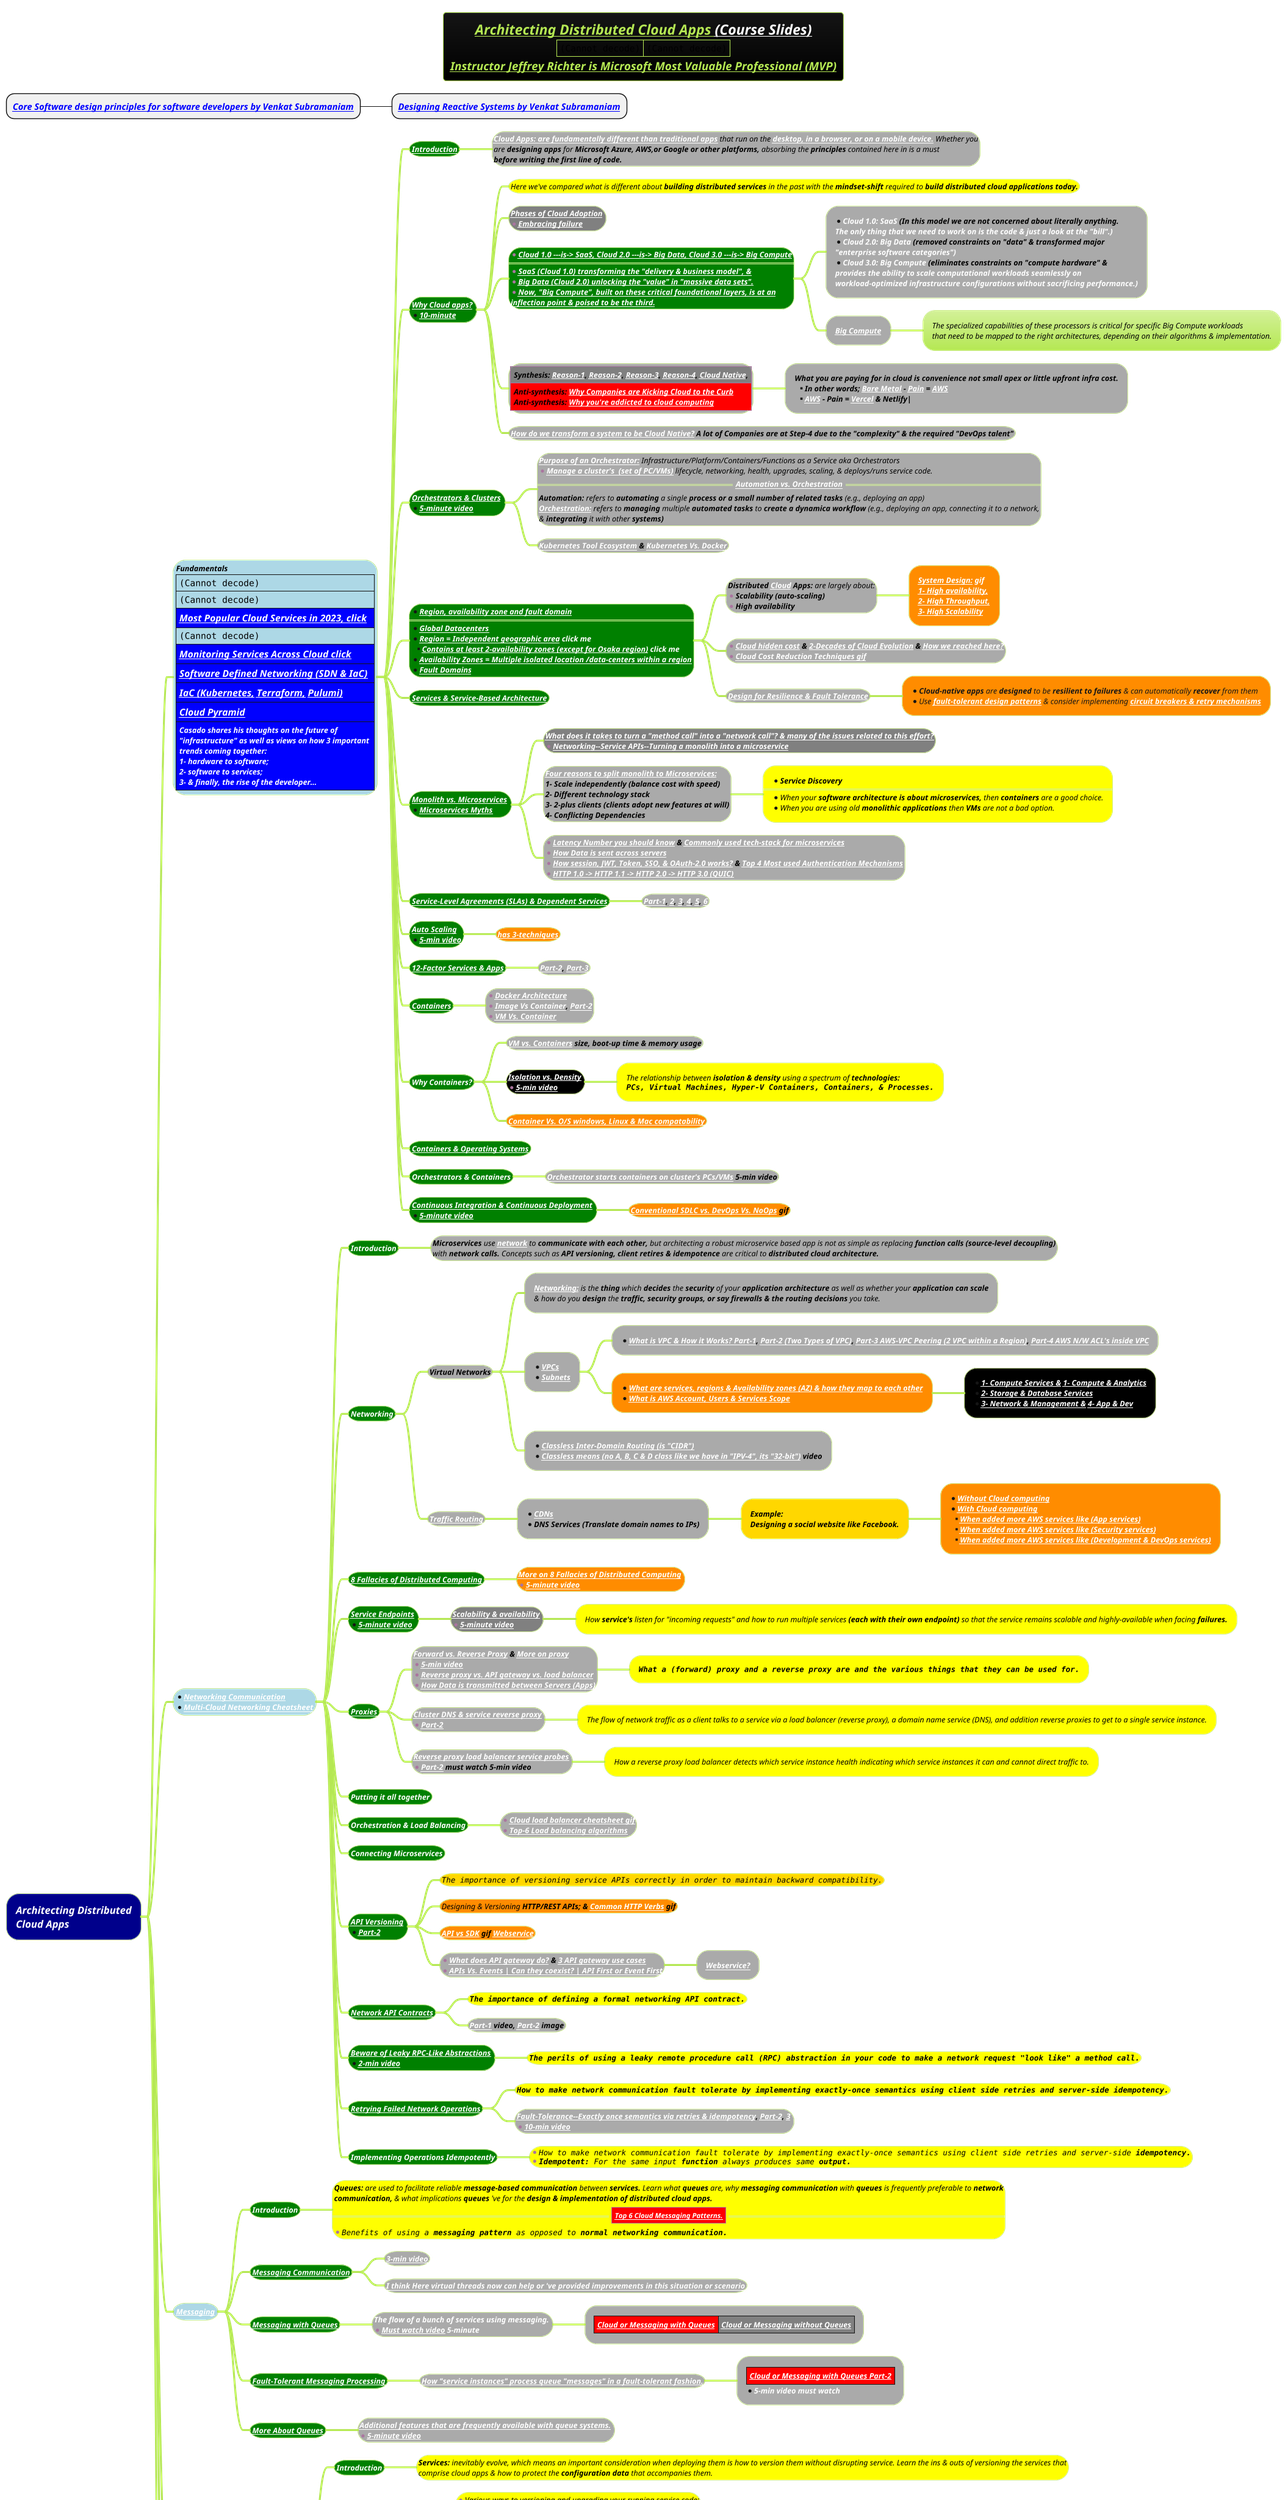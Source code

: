 @startmindmap
title =<i><b><u><size:18>Architecting Distributed Cloud Apps [[https://docs.google.com/presentation/d/0B9OeL9w7mYN2Nl9LX1BIRjFVeGs/edit?resourcekey=0--9WnRGKB_SSA2SZE3WN4EA#slide=id.p1 (Course Slides)]] \n|<img:images/img_374.png>|<img:images/img_375.png{scale=.91}>|\n<i><b><u><size:18>Instructor Jeffrey Richter is Microsoft Most Valuable Professional (MVP)
* <i><b>[[docs/3-programming-languages/Venkat-Subramaniam/Core-Software-design-principles-for-software-developers.puml Core Software design principles for software developers by Venkat Subramaniam]]
** <i><b>[[docs/3-programming-languages/Venkat-Subramaniam/Designing-Reactive-Systems.puml Designing Reactive Systems by Venkat Subramaniam]]

caption |<img:images/img_606.png>|<img:images/img_607.png>|\n|<img:images/img_361.png>|<img:images/img_382.png>|

!theme hacker

*[#darkblue] <color:white><i>Architecting Distributed\n<color:white><i>Cloud Apps
**[#lightblue]:<i><color #black><size:12>Fundamentals
|<img:images/img_270.png{scale=.504}>|
|<img:images/img_366.png{scale=.2109}>|
|<#blue><i><size:15>[[docs/3-programming-languages/Venkat-Subramaniam/images/img_0377.png Most Popular Cloud Services in 2023, click]]|
|<img:images/img_272.png{scale=.5}>|
|<#blue><i><size:15>[[docs/3-programming-languages/Venkat-Subramaniam/images/img_387.png Monitoring Services Across Cloud click]]|
|<#blue><i><size:15>[[docs/3-programming-languages/Venkat-Subramaniam/images/img_362.png Software Defined Networking (SDN & IaC)]]|
|<#blue><i><size:15>[[docs/books/1-books-backlog/operating-system/images/img_12.png IaC (Kubernetes,]] [[docs/3-devops/devops-plantuml-mindmap/Terraform.puml Terraform,]] [[docs/3-devops/devops-plantuml-mindmap/Pulumi.puml Pulumi)]]|
|<#blue><i><size:15>[[docs/cloud-computing/images/cloud-pyramid.png Cloud Pyramid]]|
|<#blue><i><size:12><color #white>Casado shares his thoughts on the future of \n<i><size:12><color #white>"infrastructure" as well as views on how 3 important \n<i><size:12><color #white>trends coming together: \n<i><size:12><color #white>1- hardware to software; \n<i><size:12><color #white>2- software to services; \n<i><size:12><color #white>3- & finally, the rise of the developer…|;

***[#green] <i><color #white><b><size:12>[[https://www.youtube.com/watch?v=xJMbkZvuVO0&list=PL9XzOCngAkqs0Q8ZRdafnSYExKQurZrBY&index=1&ab_channel=JeffreyRichter Introduction]]
****[#a]:<i><color #black><size:12>**[[docs/3-programming-languages/Venkat-Subramaniam/images/img_363.png Cloud Apps: are fundamentally different than traditional apps]]** that run on the **[[docs/3-programming-languages/Venkat-Subramaniam/images/img_666.png desktop, in a browser, or on a mobile device.]]** Whether you
<i><color #black><size:12>are **designing apps** for **Microsoft Azure, AWS,or Google or other platforms,** absorbing the **principles** contained here in is a must
<i><color #black><size:12><b>before writing the first line of code.;
***[#green] <i><color #white><b><size:12>[[docs/3-programming-languages/Venkat-Subramaniam/images/img_667.png Why Cloud apps?]] \n*<i><color #white><b><size:12>[[https://www.youtube.com/watch?v=p7NkTUyEE1o&list=PL9XzOCngAkqs0Q8ZRdafnSYExKQurZrBY&index=2&ab_channel=JeffreyRichter 10-minute]]
****[#yellow] <i><color #black><size:12>Here we've compared what is different about **building distributed services** in the past with the **mindset-shift** required to <b>build distributed cloud applications today.

****[#grey] <i><color #white><b><size:12>[[https://youtu.be/IBTpNptxYF4 Phases of Cloud Adoption]] \n*<i><color #white><b><size:12>[[docs/3-programming-languages/Venkat-Subramaniam/images/img_668.png Embracing failure]]
****[#green]:*<i><color #white><b><size:12>[[https://rescale.com/blog/cloud-3-0-the-rise-of-big-compute/ Cloud 1.0 ---is-> SaaS, Cloud 2.0 ---is-> Big Data, Cloud 3.0 ---is-> Big Compute]]
====
*<i><color #white><b><size:12>[[docs/3-programming-languages/Venkat-Subramaniam/images/img_414.png SaaS (Cloud 1.0) transforming the "delivery & business model", &]]
*<i><color #white><b><size:12>[[docs/3-programming-languages/Venkat-Subramaniam/images/img_415.png Big Data (Cloud 2.0) unlocking the "value" in "massive data sets".]]
*<i><color #white><b><size:12>[[docs/3-programming-languages/Venkat-Subramaniam/images/img_416.png Now, "Big Compute", built on these critical foundational layers, is at an]]
<i><color #white><b><size:12>[[docs/3-programming-languages/Venkat-Subramaniam/images/img_398.png inflection point & poised to be the third.]];
*****[#a]:* <i><color #white><b><size:12>**Cloud 1.0:** SaaS <color #black>(In this model we are not concerned about literally anything.
<i><color #white><b><size:12>The only thing that we need to work on is the code & just a look at the "bill".)
* <i><color #white><b><size:12>**Cloud 2.0:** Big Data <color #black>(removed constraints on "data" & transformed major
<i><color #white><b><size:12>"enterprise software categories")
* <i><color #white><b><size:12>**Cloud 3.0:** Big Compute <color #black>(eliminates constraints on "compute hardware" &
<i><color #white><b><size:12>provides the ability to scale computational workloads seamlessly on
<i><color #white><b><size:12>workload-optimized infrastructure configurations without sacrificing performance.);
*****[#a] <i><color #white><b><size:12>[[docs/3-programming-languages/Venkat-Subramaniam/images/img_398.png Big Compute]]
****** <i><color #black><size:12>The specialized capabilities of these processors is critical for specific Big Compute workloads \n<i><color #black><size:12>that need to be mapped to the right architectures, depending on their algorithms & implementation.

****[#a]:|<#grey><b><i><color #black><size:12>Synthesis: [[docs/3-programming-languages/Venkat-Subramaniam/images/img_363.png Reason-1]], [[docs/3-programming-languages/Venkat-Subramaniam/images/img_364.png Reason-2]], [[docs/3-programming-languages/Venkat-Subramaniam/images/img_365.png Reason-3]], [[docs/3-programming-languages/Venkat-Subramaniam/images/img_271.png Reason-4]], [[docs/cloud-computing/Cloud-Native.puml Cloud Native]],|
|<#red><b><i><color #black><size:12>Anti-synthesis: [[https://www.youtube.com/watch?v=O66xpoRpyRk&ab_channel=CloudComputingInsider Why Companies are Kicking Cloud to the Curb]] \n<b><i><color #black><size:12>Anti-synthesis: [[https://www.youtube.com/watch?v=4Wa5DivljOM&ab_channel=Fireship Why you're addicted to cloud computing]]|;

*****[#a]:<b><i><color #black><size:12>What you are paying for in cloud is convenience not small apex or little upfront infra cost.
**<b><i><color #black><size:12>In other words; [[docs/3-programming-languages/Venkat-Subramaniam/images/img_572.png Bare Metal]] - [[docs/3-programming-languages/Venkat-Subramaniam/images/img_686.png Pain]] = [[docs/3-programming-languages/Venkat-Subramaniam/images/img_687.png AWS]]
**<b><i><color #black><size:12>[[docs/3-programming-languages/Venkat-Subramaniam/images/img_687.png AWS]] - Pain = [[docs/3-programming-languages/Venkat-Subramaniam/images/img_688.png Vercel]] & Netlify|;

****[#a] <b><i><color #black><size:12>[[docs/3-programming-languages/Venkat-Subramaniam/gif/how-to-adopt-cloud-native.adoc How do we transform a system to be Cloud Native?]] A lot of Companies are at Step-4 due to the "complexity" & the required "DevOps talent"

***[#green] <i><color #white><b><size:12>[[docs/3-programming-languages/Venkat-Subramaniam/images/img_367.png Orchestrators & Clusters]] \n*<i><color #white><b><size:12>[[https://www.youtube.com/watch?v=LkJr0Ld85AE&list=PL9XzOCngAkqs0Q8ZRdafnSYExKQurZrBY&index=4&ab_channel=JeffreyRichter 5-minute video]]
****[#a]:<i><color #black><size:12>**[[docs/3-programming-languages/Venkat-Subramaniam/images/img_440.png Purpose of an Orchestrator:]]** Infrastructure/Platform/Containers/Functions as a Service aka Orchestrators
*<i><color #black><size:12>**[[docs/3-programming-languages/Venkat-Subramaniam/images/img_669.png Manage a cluster's  (set of PC/VMs)]]** lifecycle, networking, health, upgrades, scaling, & deploys/runs service code.
==<i><color #black><size:12><b>[[docs/3-programming-languages/Venkat-Subramaniam/images/img_440.png Automation vs. Orchestration]]==
<i><color #black><size:12>**Automation:** refers to **automating** a single **process or a small number of related tasks** (e.g., deploying an app)
<i><color #black><size:12>**[[docs/3-programming-languages/Venkat-Subramaniam/images/img_440.png Orchestration:]]** refers to **managing** multiple **automated tasks** to **create a dynamica workflow** (e.g., deploying an app, connecting it to a network,
<i><color #black><size:12>& **integrating** it with other <b>systems);
****[#a] <i><color #black><b><size:12>[[docs/3-programming-languages/Venkat-Subramaniam/images/img_386.png Kubernetes Tool Ecosystem]] & [[docs/3-programming-languages/Venkat-Subramaniam/images/img_395.png Kubernetes Vs. Docker]]

***[#green]:*<i><color #white><b><size:12>[[docs/3-programming-languages/Venkat-Subramaniam/images/region-availability-zone-and-fault-domain.drawio.png Region, availability zone and fault domain]]
====
*<i><color #white><b><size:12>[[docs/3-programming-languages/Venkat-Subramaniam/images/img_399.png Global Datacenters]]
*<i><color #white><b><size:12>[[docs/3-programming-languages/Venkat-Subramaniam/images/img_400.png Region = Independent geographic area]] click me
**<i><color #white><b><size:12>[[docs/3-programming-languages/Venkat-Subramaniam/images/img_400.png Contains at least 2-availability zones (except for Osaka region)]] click me
*<i><color #white><b><size:12>[[docs/3-programming-languages/Venkat-Subramaniam/images/img_400.png Availability Zones = Multiple isolated location /data-centers within a region]]
*<i><color #white><b><size:12>[[docs/3-programming-languages/Venkat-Subramaniam/images/img_400.png Fault Domains]];
****[#a]:<i><color #black><size:12>**Distributed [[docs/3-programming-languages/Venkat-Subramaniam/images/img_359.png Cloud]] Apps:** are largely about:
*<i><color #black><size:12><b>Scalability (auto-scaling)
*<i><color #black><size:12><b>High availability;
*****[#darkorange]:<i><color #white><b><size:12>[[docs/3-programming-languages/Venkat-Subramaniam/gif/system-design-availability-throughput-scalability.adoc System Design:]] gif
<i><color #white><b><size:12>[[docs/3-programming-languages/Venkat-Subramaniam/gif/system-design-availability-throughput-scalability.adoc 1- High availability,]]
<i><color #white><b><size:12>[[docs/3-programming-languages/Venkat-Subramaniam/gif/system-design-availability-throughput-scalability.adoc 2- High Throughput,]]
<i><color #white><b><size:12>[[docs/3-programming-languages/Venkat-Subramaniam/gif/system-design-availability-throughput-scalability.adoc 3- High Scalability]];
****[#a]:*<i><color #black><b><size:12>[[docs/3-programming-languages/Venkat-Subramaniam/images/img_390.png Cloud hidden cost]] & [[docs/3-programming-languages/Venkat-Subramaniam/images/img_391.png 2-Decades of Cloud Evolution]] & [[docs/cloud-computing/images/IaaS,PaaS,SaaS.png How we reached here?]]
*<i><color #black><b><size:12>[[docs/3-programming-languages/Venkat-Subramaniam/gif/cloud-cost-reduction-techniques.adoc Cloud Cost Reduction Techniques gif]];

****[#a] <i><size:12><b>[[docs/cloud-computing/Cloud-Design-Patterns.puml Design for Resilience & Fault Tolerance]]
*****[#darkorange] *<i><size:12>**Cloud-native apps** are **designed** to be **resilient to failures** & can automatically **recover** from them \n*<i><size:12>Use **[[docs/cloud-computing/Cloud-Design-Patterns.puml fault-tolerant design patterns]]** & consider implementing <b>[[docs/cloud-computing/Cloud-Design-Patterns.puml circuit breakers & retry mechanisms]]

***[#green] <i><color #white><b><size:12>[[docs/3-programming-languages/Venkat-Subramaniam/images/img_670.png Services & Service-Based Architecture]]
***[#green] <i><color #white><b><size:12>[[docs/3-programming-languages/Venkat-Subramaniam/images/img_271.png Monolith vs. Microservices]] \n*<i><color #white><b><size:12>[[docs/3-programming-languages/Venkat-Subramaniam/images/img_672.png Microservices Myths]]

****[#grey]:<b><i><color #black><size:12>[[https://www.youtube.com/watch?v=eWljhk1RvCM&list=PL9XzOCngAkqs0Q8ZRdafnSYExKQurZrBY&index=21&ab_channel=JeffreyRichter What does it takes to turn a "method call" into a "network call"? & many of the issues related to this effort?]]
*<b><i><color #black><size:12>[[docs/3-programming-languages/Venkat-Subramaniam/images/img_691.png Networking--Service APIs--Turning a monolith into a microservice]];

****[#a]:<i><color #black><size:12>**[[docs/3-programming-languages/Venkat-Subramaniam/images/img_671.png Four reasons to split monolith to Microservices:]]**
<i><color #black><size:12><b>1- Scale independently (balance cost with speed)
<i><color #black><size:12><b>2- Different technology stack
<i><color #black><size:12><b>3- 2-plus clients (clients adopt new features at will)
<i><color #black><size:12><b>4- Conflicting Dependencies;
*****[#yellow]:*<i><color #black><size:12><b>Service Discovery
====
*<i><color #black><size:12>When your **software architecture is about microservices,** then **containers** are a good choice.
*<i><color #black><size:12>When you are using old **monolithic applications** then **VMs** are not a bad option.;

****[#a]:*<i><color #black><size:12><b>[[docs/3-programming-languages/Venkat-Subramaniam/images/img_383.png Latency Number you should know]] & [[docs/3-programming-languages/Venkat-Subramaniam/images/img_384.png Commonly used tech-stack for microservices]]
*<i><color #black><size:12><b>[[docs/3-programming-languages/Venkat-Subramaniam/images/img_388.png How Data is sent across servers]]
*<i><color #black><size:12><b>[[docs/3-programming-languages/Venkat-Subramaniam/gif/session-JWT-Token-SSO-and-OAuth-2-0.adoc How session, JWT, Token, SSO, & OAuth-2.0 works?]] & [[docs/3-programming-languages/Venkat-Subramaniam/images/img_394.png Top 4 Most used Authentication Mechanisms]]
*<i><color #black><size:12><b>[[docs/3-programming-languages/Venkat-Subramaniam/images/img_392.png HTTP 1.0 -> HTTP 1.1 -> HTTP 2.0 -> HTTP 3.0 (QUIC)]];

***[#green] <i><color #white><b><size:12>[[docs/3-programming-languages/Venkat-Subramaniam/gif/system-design-availability-throughput-scalability.adoc Service-Level Agreements (SLAs) & Dependent Services]]
****[#a] <i><color #black><b><size:12>[[docs/3-programming-languages/Venkat-Subramaniam/images/img_673.png Part-1]], [[docs/3-programming-languages/Venkat-Subramaniam/images/img_674.png 2]], [[docs/3-programming-languages/Venkat-Subramaniam/images/img_675.png 3]], [[docs/3-programming-languages/Venkat-Subramaniam/images/img_676.png 4]], [[docs/3-programming-languages/Venkat-Subramaniam/images/img_676.png 5]], [[docs/3-programming-languages/Venkat-Subramaniam/images/img_677.png 6]]
***[#green] <i><color #white><b><size:12>[[docs/3-programming-languages/Venkat-Subramaniam/images/img_440.png Auto Scaling]] \n*<i><color #white><b><size:12>[[https://www.youtube.com/watch?v=on1153sF9iY&list=PL9XzOCngAkqs0Q8ZRdafnSYExKQurZrBY&index=9&ab_channel=JeffreyRichter 5-min video]]
****[#darkorange] <i><color #black><size:12>**[[docs/3-programming-languages/Venkat-Subramaniam/images/img_440.png has 3-techniques]]**
***[#green] <i><color #white><b><size:12>[[docs/3-programming-languages/Venkat-Subramaniam/images/img_678.png 12-Factor Services & Apps]]
****[#a] <i><color #black><b><size:12>[[docs/3-programming-languages/Venkat-Subramaniam/images/img_679.png Part-2]], [[docs/3-programming-languages/Venkat-Subramaniam/images/img_680.png Part-3]]
***[#green] <i><color #white><b><size:12>[[docs/3-programming-languages/Venkat-Subramaniam/images/img_368.png Containers]]
****[#a] *<i><color #white><b><size:12>[[docs/3-programming-languages/Venkat-Subramaniam/images/img_369.png Docker Architecture]] \n*<i><color #black><b><size:12>[[docs/3-programming-languages/Venkat-Subramaniam/images/img_370.png Image Vs Container]], [[docs/3-programming-languages/Venkat-Subramaniam/images/img_681.png Part-2]] \n*<i><color #white><b><size:12>[[docs/3-programming-languages/Venkat-Subramaniam/images/img_371.png VM Vs. Container]]

***[#green] <i><color #white><b><size:12>Why Containers?
****[#a] <i><color #black><size:12>**[[docs/3-programming-languages/Venkat-Subramaniam/images/img_372.png VM vs. Containers]]** <b>size, boot-up time & memory usage

****[#black] <i><color #black><size:12><b>[[docs/3-programming-languages/Venkat-Subramaniam/images/isolation-vs-density.drawio.png Isolation vs. Density]] \n*<i><color #black><size:12><b>[[https://www.youtube.com/watch?v=C6pyfrwk2uo&list=PL9XzOCngAkqs0Q8ZRdafnSYExKQurZrBY&index=12&ab_channel=JeffreyRichter 5-min video]]
*****[#yellow] <i><color #black><size:12>The relationship between **isolation & density** using a spectrum of <b>technologies: \n<i><color #black><size:12><b>""PCs, Virtual Machines, Hyper-V Containers, Containers, & Processes.""

****[#darkorange] <i><color #black><size:12>**[[docs/3-programming-languages/Venkat-Subramaniam/images/img_376.png Container Vs. O/S windows, Linux & Mac compatability]]**
***[#green] <i><color #white><b><size:12>[[docs/3-programming-languages/Venkat-Subramaniam/images/OS-Kernel-and-container-images.drawio.png Containers & Operating Systems]]
***[#green] <i><color #white><b><size:12>Orchestrators & Containers
****[#a] <i><color #black><b><size:12>[[https://www.youtube.com/watch?v=BZgB3fGXRHc&list=PL9XzOCngAkqs0Q8ZRdafnSYExKQurZrBY&index=14&ab_channel=JeffreyRichter Orchestrator starts containers on cluster's PCs/VMs]] 5-min video

***[#green] <i><color #white><b><size:12>[[docs/3-programming-languages/Venkat-Subramaniam/images/img_373.png Continuous Integration & Continuous Deployment]] \n*<i><color #white><b><size:12>[[https://www.youtube.com/watch?v=WqPSstx41wY&list=PL9XzOCngAkqs0Q8ZRdafnSYExKQurZrBY&index=15&ab_channel=JeffreyRichter 5-minute video]]
****[#darkorange] <i><color #black><b><size:12>[[docs/3-programming-languages/Venkat-Subramaniam/gif/conventional-SDLC-vs-DevOps-vs-NoOps.adoc Conventional SDLC vs. DevOps Vs. NoOps]] gif
**[#lightblue] *<i><color #black><size:12>[[docs/3-programming-languages/Venkat-Subramaniam/images/img_362.png Networking Communication]] \n*<i><color #black><size:12>[[docs/3-programming-languages/Venkat-Subramaniam/images/img_378.png Multi-Cloud Networking Cheatsheet]]

***[#green] <i><color #white><b><size:12>Introduction
****[#a]:<i><color #black><size:12>**Microservices** use **[[docs/3-programming-languages/Venkat-Subramaniam/images/img_362.png network]]** to **communicate with each other,** but architecting a robust microservice based app is not as simple as replacing <b>function calls (source-level decoupling)
<i><color #black><size:12>with **network calls.** Concepts such as **API versioning, client retires & idempotence** are critical to <b>distributed cloud architecture.;
***[#green] <i><color #white><b><size:12>Networking
****[#a] <i><color #black><size:12><b>Virtual Networks
*****[#a]:<i><color #black><size:12>**[[docs/3-programming-languages/Venkat-Subramaniam/images/img_572.png Networking:]]** is the **thing** which **decides** the **security** of your **application architecture** as well as whether your **application can scale**
<i><color #black><size:12>& how do you **design** the **traffic, security groups, or say firewalls & the routing decisions** you take.;
*****[#a] *<i><color #black><size:12><b>[[docs/3-programming-languages/Venkat-Subramaniam/images/img_406.png VPCs]] \n*<i><color #black><size:12><b>[[docs/3-programming-languages/Venkat-Subramaniam/images/img_407.png Subnets]]
******[#a] *<i><color #black><size:12><b>[[docs/3-programming-languages/Venkat-Subramaniam/images/img_441.png What is VPC & How it Works? Part-1]], [[docs/3-programming-languages/Venkat-Subramaniam/images/img_442.png Part-2 (Two Types of VPC)]], [[docs/3-programming-languages/Venkat-Subramaniam/images/img_443.png Part-3 AWS-VPC Peering (2 VPC within a Region)]], [[docs/3-programming-languages/Venkat-Subramaniam/images/img_444.png Part-4 AWS N/W ACL's inside VPC]]
******[#darkorange]:*<i><color #black><size:12><b>[[docs/3-programming-languages/Venkat-Subramaniam/images/img_401.png What are services, regions & Availability zones (AZ) & how they map to each other]]
*<i><color #black><size:12><b>[[docs/3-programming-languages/Venkat-Subramaniam/images/img_401.png What is AWS Account, Users & Services Scope]];
*******[#black]:*<i><color #black><size:12><b>[[docs/3-programming-languages/Venkat-Subramaniam/images/img_402.png 1- Compute Services &]] [[docs/3-programming-languages/Venkat-Subramaniam/images/img_403.png 1- Compute & Analytics]]
*<i><color #black><size:12><b>[[docs/3-programming-languages/Venkat-Subramaniam/images/img_404.png 2- Storage & Database Services]]
*<i><color #black><size:12><b>[[docs/3-programming-languages/Venkat-Subramaniam/images/img_405.png 3- Network & Management &]] [[docs/3-programming-languages/Venkat-Subramaniam/images/img_405.png 4- App & Dev]];
*****[#a] *<i><color #black><size:12><b>[[docs/3-programming-languages/Venkat-Subramaniam/images/img_408.png Classless Inter-Domain Routing (is "CIDR")]] \n*<i><color #black><size:12><b>[[https://www.youtube.com/watch?v=O3fgul-fJCk&ab_channel=AWSTrainingCenter Classless means (no A, B, C & D class like we have in "IPV-4", its "32-bit")]] video
****[#a] <i><color #black><size:12><b>[[docs/3-programming-languages/Venkat-Subramaniam/images/img_408.png Traffic Routing]]
*****[#a] *<i><color #black><size:12><b>[[https://www.youtube.com/watch?v=W66STrTY0ss&t=315s CDNs]] \n*<i><color #black><size:12><b>DNS Services (Translate domain names to IPs)
******[#gold] <i><color #black><size:12><b>Example: \n<i><color #black><size:12><b>Designing a social website like Facebook.
*******[#darkorange]:*<i><color #black><size:12><b>[[docs/3-programming-languages/Venkat-Subramaniam/images/img_409.png Without Cloud computing]]
*<i><color #black><size:12><b>[[docs/3-programming-languages/Venkat-Subramaniam/images/img_410.png With Cloud computing]]
**<i><color #black><size:12><b>[[docs/3-programming-languages/Venkat-Subramaniam/images/img_411.png When added more AWS services like (App services)]]
**<i><color #black><size:12><b>[[docs/3-programming-languages/Venkat-Subramaniam/images/img_412.png When added more AWS services like (Security services)]]
**<i><color #black><size:12><b>[[docs/3-programming-languages/Venkat-Subramaniam/images/img_413.png When added more AWS services like (Development & DevOps services)]];
***[#green] <i><color #white><b><size:12>[[docs/books/1-books-backlog/DBMS/8-Fallacies-of-Distributed-Systems.puml 8 Fallacies of Distributed Computing]]
****[#darkorange] <i><color #white><b><size:12>[[docs/3-programming-languages/Venkat-Subramaniam/images/img_682.png More on 8 Fallacies of Distributed Computing]] \n*<i><color #white><b><size:12>[[https://www.youtube.com/watch?v=-Ed6Ny9iFeg&list=PL9XzOCngAkqs0Q8ZRdafnSYExKQurZrBY&index=16&ab_channel=JeffreyRichter 5-minute video]]
***[#green] <i><color #white><b><size:12>[[docs/3-programming-languages/Venkat-Subramaniam/images/img_683.png Service Endpoints]] \n*<i><color #white><b><size:12>[[https://www.youtube.com/watch?v=6BaoAZLguYo&list=PL9XzOCngAkqs0Q8ZRdafnSYExKQurZrBY&index=17&ab_channel=JeffreyRichter 5-minute video]]
****[#grey] <i><color #black><b><size:12>[[docs/3-programming-languages/Venkat-Subramaniam/images/img_684.png Scalability & availability]] \n*<i><color #white><b><size:12>[[https://www.youtube.com/watch?v=6BaoAZLguYo&list=PL9XzOCngAkqs0Q8ZRdafnSYExKQurZrBY&index=17&ab_channel=JeffreyRichter 5-minute video]]
*****[#yellow] <i><color #black><size:12>How **service's** listen for "incoming requests" and how to run multiple services **(each with their own endpoint)** so that the service remains scalable and highly-available when facing <b>failures.
***[#green] <i><color #white><b><size:12>[[docs/3-programming-languages/Venkat-Subramaniam/images/img_685.png Proxies]]

****[#a]:<i><color #black><b><size:12>[[docs/3-programming-languages/Venkat-Subramaniam/images/img_376.jpg Forward vs. Reverse Proxy]] & [[docs/3-programming-languages/Venkat-Subramaniam/images/img_685.png More on proxy]]
*<i><color #white><b><size:12>[[https://www.youtube.com/watch?v=0OukrSld3sY&list=PL9XzOCngAkqs0Q8ZRdafnSYExKQurZrBY&index=18&ab_channel=JeffreyRichter 5-min video]]
*<i><color #white><b><size:12>[[docs/3-programming-languages/Venkat-Subramaniam/images/img_858.png Reverse proxy vs. API gateway vs. load balancer]]
*<i><color #white><b><size:12>[[docs/3-programming-languages/Venkat-Subramaniam/images/img_388.png How Data is transmitted between Servers (Apps)]];

*****[#yellow] <i><color #black><b><size:12>""What a (forward) proxy and a reverse proxy are and the various things that they can be used for.""
****[#a] <i><color #black><b><size:12>[[https://www.youtube.com/watch?v=4zuHPMW-faY&list=PL9XzOCngAkqs0Q8ZRdafnSYExKQurZrBY&index=19&ab_channel=JeffreyRichter Cluster DNS & service reverse proxy]] \n*<i><color #black><b><size:12>[[docs/3-programming-languages/Venkat-Subramaniam/images/img_689.png Part-2]]
*****[#yellow] <i><color #black><size:12>The flow of network traffic as a client talks to a service via a load balancer (reverse proxy), a domain name service (DNS), and addition reverse proxies to get to a single service instance.
****[#a] <i><color #black><b><size:12>[[https://www.youtube.com/watch?v=e6aFk2NgGtw&list=PL9XzOCngAkqs0Q8ZRdafnSYExKQurZrBY&index=20&ab_channel=JeffreyRichter Reverse proxy load balancer service probes]] \n*<i><color #black><b><size:12>[[docs/3-programming-languages/Venkat-Subramaniam/images/img_690.png Part-2]] must watch 5-min video
*****[#yellow] <i><color #black><size:12>How a reverse proxy load balancer detects which service instance health indicating which service instances it can and cannot direct traffic to.

***[#green] <i><color #white><b><size:12>Putting it all together
***[#green] <i><color #white><b><size:12>Orchestration & Load Balancing
****[#a] *<i><color #white><b><size:12>[[docs/3-programming-languages/Venkat-Subramaniam/gif/cloud-load-balancer.adoc Cloud load balancer cheatsheet gif]] \n*<i><color #white><b><size:12>[[docs/3-programming-languages/Venkat-Subramaniam/images/img_857.png Top-6 Load balancing algorithms]]
***[#green] <i><color #white><b><size:12>Connecting Microservices
***[#green] <i><color #white><b><size:12>[[https://www.youtube.com/watch?v=jXAUAWPhIcc&list=PL9XzOCngAkqs0Q8ZRdafnSYExKQurZrBY&index=22&ab_channel=JeffreyRichter API Versioning]] \n*<i><color #white><b><size:12>[[docs/3-programming-languages/Venkat-Subramaniam/images/img_692.png Part-2]]
****[#gold] <i><color #black><size:12>""The importance of versioning service APIs correctly in order to maintain backward compatibility.""
****[#darkorange] <i><color #black><size:12>Designing & Versioning <b>HTTP/REST APIs; & [[docs/3-programming-languages/Venkat-Subramaniam/gif/Common-HTTP-Verbs.adoc Common HTTP Verbs]] gif
****[#darkorange] <i><color #black><size:12><b>[[docs/3-programming-languages/Venkat-Subramaniam/gif/API-vs-SDK.adoc API vs SDK]] gif [[a Webservice]]
****[#a]:*<b><i><color #black><size:12>[[docs/3-programming-languages/Venkat-Subramaniam/images/img_397.png What does API gateway do?]] & [[docs/3-programming-languages/Venkat-Subramaniam/gif/3-API-gateway-use-cases.adoc 3 API gateway use cases]]
*<b><i><color #black><size:12>[[https://www.youtube.com/embed/3t7pMx35Reg APIs Vs. Events | Can they coexist? | API First or Event First]];
*****[#a] <i><color #white><b><size:12>[[docs/3-programming-languages/Venkat-Subramaniam/webservice.puml Webservice?]]
***[#green] <i><color #white><b><size:12>[[docs/3-programming-languages/Venkat-Subramaniam/images/img_46.png Network API Contracts]]
****[#yellow] <i><color #black><b><size:12>""The importance of defining a formal networking API contract.""
****[#a] <i><color #black><b><size:12>[[https://www.youtube.com/watch?v=iEiZyi7BBoI&list=PL9XzOCngAkqs0Q8ZRdafnSYExKQurZrBY&index=23&ab_channel=JeffreyRichter Part-1]] video, [[docs/3-programming-languages/Venkat-Subramaniam/images/img_693.png Part-2]] image

***[#green] <i><color #white><b><size:12>[[docs/3-programming-languages/Venkat-Subramaniam/images/img_694.png Beware of Leaky RPC-Like Abstractions]] \n*<i><color #white><b><size:12>[[https://www.youtube.com/watch?v=uE16hkoHcYE&list=PL9XzOCngAkqs0Q8ZRdafnSYExKQurZrBY&index=24&ab_channel=JeffreyRichter 2-min video]]
****[#yellow] <i><color #black><b><size:12>""The perils of using a leaky remote procedure call (RPC) abstraction in your code to make a network request "look like" a method call.""
***[#green] <i><color #white><b><size:12>[[https://www.youtube.com/watch?v=gH_hwwn2yDk&list=PL9XzOCngAkqs0Q8ZRdafnSYExKQurZrBY&index=25&ab_channel=JeffreyRichter Retrying Failed Network Operations]]
****[#yellow] <i><color #black><b><size:12>""How to make network communication fault tolerate by implementing exactly-once semantics using client side retries and server-side idempotency.""
****[#a] <i><color #black><b><size:12>[[docs/3-programming-languages/Venkat-Subramaniam/images/img_695.png Fault-Tolerance--Exactly once semantics via retries & idempotency]], [[docs/3-programming-languages/Venkat-Subramaniam/images/img_696.png Part-2]], [[docs/3-programming-languages/Venkat-Subramaniam/images/img_697.png 3]] \n*<i><color #black><b><size:12>[[https://www.youtube.com/watch?v=gH_hwwn2yDk&list=PL9XzOCngAkqs0Q8ZRdafnSYExKQurZrBY&index=25&ab_channel=JeffreyRichter 10-min video]]
***[#green] <i><color #white><b><size:12>Implementing Operations Idempotently
****[#yellow]:*<i><color #black><size:12>""How to make network communication fault tolerate by implementing exactly-once semantics using client side retries and server-side <b>idempotency.""
*<i><color #black><size:12>""**Idempotent:** For the same input **function** always produces same <b>output."";

**[#lightblue] <i><color #black><size:12>[[docs/3-programming-languages/Venkat-Subramaniam/images/img_698.png Messaging]]
***[#green] <i><color #white><b><size:12>Introduction
****[#yellow]:<i><color #black><size:12>**Queues:** are used to facilitate reliable **message-based communication** between **services.** Learn what **queues** are, why **messaging communication** with **queues** is frequently preferable to <b>network
<i><color #black><size:12>**communication,** & what implications **queues** 've for the <b>design & implementation of distributed cloud apps.
==|<#red><i><b>[[docs/3-programming-languages/Venkat-Subramaniam/gif/top-6-cloud-messaging-patterns.adoc Top 6 Cloud Messaging Patterns.]]|==
*<i><color #black><size:12>""Benefits of using a **messaging pattern** as opposed to <b>normal networking communication."";

***[#green] <i><color #white><b><size:12>[[docs/3-programming-languages/Venkat-Subramaniam/images/img_698.png Messaging Communication]]
****[#a] <i><color #white><b><size:12>[[https://www.youtube.com/watch?v=C26paSeSQD8&list=PL9XzOCngAkqs0Q8ZRdafnSYExKQurZrBY&index=26&ab_channel=JeffreyRichter 3-min video]]
****[#a] <i><color #white><b><size:12>[[https://www.youtube.com/watch?v=C26paSeSQD8&list=PL9XzOCngAkqs0Q8ZRdafnSYExKQurZrBY&index=26&ab_channel=JeffreyRichter I think Here virtual threads now can help or 've provided improvements in this situation or scenario]]
***[#green] <i><color #white><b><size:12>[[docs/3-programming-languages/Venkat-Subramaniam/images/img_699.png Messaging with Queues]]
****[#a] <i><color #white><b><size:12>The flow of a bunch of services using messaging. \n*<i><color #white><b><size:12>[[https://www.youtube.com/watch?v=Tu9WGaePtBA&list=PL9XzOCngAkqs0Q8ZRdafnSYExKQurZrBY&index=27&ab_channel=JeffreyRichter Must watch video]] 5-minute
*****[#a] |<#red><i><color #white><b><size:12>[[https://www.youtube.com/watch?v=Tu9WGaePtBA&list=PL9XzOCngAkqs0Q8ZRdafnSYExKQurZrBY&index=27&ab_channel=JeffreyRichter Cloud or Messaging with Queues]]|<#grey><i><color #white><b><size:12>[[https://www.youtube.com/watch?v=eWljhk1RvCM&list=PL9XzOCngAkqs0Q8ZRdafnSYExKQurZrBY&index=21&ab_channel=JeffreyRichter Cloud or Messaging without Queues]]|
***[#green] <i><color #white><b><size:12>[[docs/3-programming-languages/Venkat-Subramaniam/images/img_700.png Fault-Tolerant Messaging Processing]]
****[#a] <i><color #white><b><size:12>[[docs/3-programming-languages/Venkat-Subramaniam/images/img_700.png How "service instances" process queue "messages" in a fault-tolerant fashion.]]
*****[#a] |<#red><i><color #white><b><size:12>[[https://www.youtube.com/watch?v=XndpZCyRIXw&list=PL9XzOCngAkqs0Q8ZRdafnSYExKQurZrBY&index=28&ab_channel=JeffreyRichter Cloud or Messaging with Queues Part-2]]|\n*<i><color #white><b><size:12>5-min video must watch
***[#green] <i><color #white><b><size:12>[[docs/3-programming-languages/Venkat-Subramaniam/images/img_789.png More About Queues]]
****[#a] <i><color #white><b><size:12>[[docs/3-programming-languages/Venkat-Subramaniam/images/img_789.png Additional features that are frequently available with queue systems.]] \n*<i><color #white><b><size:12>[[https://www.youtube.com/watch?v=TeC7FD8wrRQ&list=PL9XzOCngAkqs0Q8ZRdafnSYExKQurZrBY&index=35&ab_channel=JeffreyRichter 5-minute video]]

**[#lightblue] <i><color #black><size:12>[[https://www.youtube.com/watch?v=5cBnQpG0YTE&list=PL9XzOCngAkqs0Q8ZRdafnSYExKQurZrBY&index=30&ab_channel=JeffreyRichter Versioning Service source-code]] \n*<i><color #black><size:12>[[https://www.youtube.com/watch?v=5cBnQpG0YTE&list=PL9XzOCngAkqs0Q8ZRdafnSYExKQurZrBY&index=30&ab_channel=JeffreyRichter 10-minute video]] with animation
***[#green] <i><color #white><b><size:12>Introduction
****[#yellow]:<i><color #black><size:12>**Services:** inevitably evolve, which means an important consideration when deploying them is how to version them without disrupting service. Learn the ins & outs of versioning the services that
<i><color #black><size:12>comprise cloud apps & how to protect the **configuration data** that accompanies them.;
***[#green] <i><color #white><b><size:12>[[docs/3-programming-languages/Venkat-Subramaniam/images/img_790.png Service-Update Options]]
****[#yellow] *<i><color #black><size:12>Various ways to versioning and upgrading your running service code: \n<i><color #black><b><size:12>1- Delete & Upload \n<i><color #black><b><size:12>2- Rolling Update \n<i><color #black><b><size:12>3- Blue-Green Deployment (cluster or across 2 clusters)
****[#grey] <i><color #white><b><size:12>[[docs/3-programming-languages/Venkat-Subramaniam/images/img_790.png Comparing Service-Update Options]]
***[#green] <i><color #white><b><size:12>[[https://www.youtube.com/watch?v=d-Eq-L5HD6Q&list=PL9XzOCngAkqs0Q8ZRdafnSYExKQurZrBY&index=31&ab_channel=JeffreyRichter Two-Phase Updates]] \n*<i><color #white><b><size:12>[[https://www.youtube.com/watch?v=d-Eq-L5HD6Q&list=PL9XzOCngAkqs0Q8ZRdafnSYExKQurZrBY&index=31&ab_channel=JeffreyRichter 3-minute video]]
****[#a] <i><color #black><size:12><b>Rolling Update: [[docs/3-programming-languages/Venkat-Subramaniam/images/img_791.png How to properly perform a 2-phase update when you are changing the protocol used by a service that talks to other instances of itself.]]
***[#green] <i><color #white><b><size:12>[[https://www.youtube.com/watch?v=h74NPW-oaBg&list=PL9XzOCngAkqs0Q8ZRdafnSYExKQurZrBY&index=32&ab_channel=JeffreyRichter Shutting Down Service Instances]]
****[#a] <i><color #black><size:12><b>[[docs/3-programming-languages/Venkat-Subramaniam/images/img_792.png How to gracefully shutdown a service instance so that it can be upgraded or scaled down without any adverse customer behavior.]]
***[#green] <i><color #white><b><size:12>[[https://www.youtube.com/watch?v=tXqBjpk4kHA&list=PL9XzOCngAkqs0Q8ZRdafnSYExKQurZrBY&index=33&ab_channel=JeffreyRichter Service Configuration & Secrets]]
****[#a]:*<i><color #black><size:12><b>[[docs/3-programming-languages/Venkat-Subramaniam/images/img_793.png How to create service configuration & how to hand it off to a service.]]
*<i><color #black><size:12><b>[[docs/3-programming-languages/Venkat-Subramaniam/images/img_794.png How to use Cryptographic Message Syntax (CMS) to embed secrets in your configuration.]];
***[#green] <i><color #white><b><size:12>Cryptographic Message Syntax

**[#lightblue] <i><color #black><size:12>[[https://www.youtube.com/watch?v=5h2aS0_YckI&list=PL9XzOCngAkqs0Q8ZRdafnSYExKQurZrBY&index=34&ab_channel=JeffreyRichter Leader Election]]
***[#green] <i><color #white><b><size:12>Introduction
****[#yellow]:<i><color #black><size:12>**Leader election:** is a pattern that is commonly used in **distributed cloud apps.** The purpose is to allow one service instance to coordinate tasks among other service instances, & to easily be
<i><color #black><size:12>replaced if it goes out of scope down. Learn about the leader election pattern & understand <b>how & why to implement it.;
***[#green] <i><color #white><b><size:12>[[docs/3-programming-languages/Venkat-Subramaniam/images/img_795.png What is leader election, & why would I use it?]]
****[#a] <i><color #black><b><size:12>[[docs/3-programming-languages/Venkat-Subramaniam/gif/system-design-availability-throughput-scalability.adoc Leader election: a way to pick 1 service instance to coordinate tasks among other service instance.]] gif
***[#green] <i><color #white><b><size:12>[[https://www.youtube.com/watch?v=fTCY93FsNko&list=PL9XzOCngAkqs0Q8ZRdafnSYExKQurZrBY&index=35&ab_channel=JeffreyRichter Leader election using "leases"]] \n*<i><color #white><b><size:12>[[https://www.youtube.com/watch?v=fTCY93FsNko&list=PL9XzOCngAkqs0Q8ZRdafnSYExKQurZrBY&index=35&ab_channel=JeffreyRichter 5-minute video animation]]
****[#a] <i><color #black><b><size:12>[[docs/3-programming-languages/Venkat-Subramaniam/images/img_796.png How to implement leader election using a lease mechanism.]]
***[#green] <i><color #white><b><size:12>[[https://www.youtube.com/watch?v=Cc_qriHq9JQ&list=PL9XzOCngAkqs0Q8ZRdafnSYExKQurZrBY&index=36&ab_channel=JeffreyRichter Leader election using "Queue Messaging"]] \n<i><color #white>2-minute
****[#a] <i><color #black><b><size:12>[[docs/3-programming-languages/Venkat-Subramaniam/images/img_797.png How to implement leader election using a message queue mechanism.]]

**[#lightblue] <i><color #black><size:12>[[docs/3-programming-languages/Venkat-Subramaniam/images/img_379.png Data Storage]]
***[#green] <i><color #white><b><size:12>Introduction
****[#yellow]:<i><color #black><size:12>Being **reliable & scalable services** that **manage state** is **exponentially more difficult** than **building stateless services.** Here follows the problems that you will encounter, solutions to those
<i><color #black><size:12>problems & patterns that will help you implement them.
|<#red><b><i><color #black><size:12>[[docs/3-programming-languages/Venkat-Subramaniam/images/img_798.png What makes building reliable & scalable data storage services substantially more harder than building stateless services?]] click|;
***[#green] <i><color #white><b><size:12>[[docs/3-programming-languages/Venkat-Subramaniam/images/img_379.png Data Storage Considerations]]
****[#a] <i><color #white><b><size:12>[[docs/3-programming-languages/Venkat-Subramaniam/images/img_393.png Types of Data Storage (from ground)]]
***[#green] <i><color #white><b><size:12>[[https://www.youtube.com/watch?v=ZQx7TjB-DGc&list=PL9XzOCngAkqs0Q8ZRdafnSYExKQurZrBY&index=38&ab_channel=JeffreyRichter Data Temperature]]
****[#a] <i><color #white><b><size:12>[[docs/3-programming-languages/Venkat-Subramaniam/images/img_799.png Hot, warm, and cold data and how to think about these in terms of latency, costs, request rate, durability, and size.]]


***[#green] <i><color #white><b><size:12>[[https://www.youtube.com/watch?v=0ijNG_9ks3A&list=PL9XzOCngAkqs0Q8ZRdafnSYExKQurZrBY&index=39&ab_channel=JeffreyRichter Performance Optimization]]
****[#grey] <i><color #white><b><size:12>[[docs/3-programming-languages/Venkat-Subramaniam/images/img_800.png The typical topology of a an app that uses multiple stateless services and a back-end storage service. And, to improve performce, you can introduce a cache.]]
****[#a] *<i><color #white><b><size:12>[[docs/3-programming-languages/Venkat-Subramaniam/images/img_385.png Caching]] & \n*<i><color #white><b><size:12>[[https://www.youtube.com/watch?v=W66STrTY0ss&t=315s CDNs]]
*****[#darkorange]:*<i><color #white><b><size:12>[[docs/3-programming-languages/Venkat-Subramaniam/gif/how-does-redis-persist-data.adoc How does Redis persist data? gif]]
*<i><color #white><b><size:12>[[docs/3-programming-languages/Venkat-Subramaniam/images/img_380.png Where do we cache data?]]
*<i><color #white><b><size:12>[[docs/3-programming-languages/Venkat-Subramaniam/images/img_381.png Top 5 Caching strategies]]
*<i><color #white><b><size:12>[[docs/3-programming-languages/Venkat-Subramaniam/images/img_385.png Caching complete mind-map]]
*<i><color #white><b><size:12>[[docs/3-programming-languages/Venkat-Subramaniam/gif/How-can-Cache-Systems-go-wrong.adoc How can Cache Systems go wrong? (cache challenges)]] gif;

***[#a] <i><color #white><b><size:12>[[docs/3-programming-languages/Venkat-Subramaniam/images/img_379.png File & Object Storage]] \n*<i><color #white><b><size:12>[[https://www.youtube.com/watch?v=W66STrTY0ss&list=PL9XzOCngAkqs0Q8ZRdafnSYExKQurZrBY&index=40&ab_channel=JeffreyRichter Video 9-minute]]
****[#grey]:*<i><color #black><b><size:12>[[docs/3-programming-languages/Venkat-Subramaniam/images/img_801.png Object (blob) storage services for documents, pictures, images, and videos.]] & Big Data
*<i><color #white><b><size:12>[[https://www.youtube.com/watch?v=W66STrTY0ss&t=315s How to improve performance of client's accessing these documents by using a Content Delivery Network (CDN).]];
****[#darkorange]:*<i><color #white><b><size:12>How to improve performance of client’s accessing these documents by using a Content Delivery Network (CDN).
*<i><color #white><b><size:12>[[docs/3-programming-languages/Venkat-Subramaniam/gif/blob-and-object-store-use-cases.adoc File & Object Storage top six (6) use-cases]] gif
*<i><color #white><b><size:12>[[docs/cloud-computing/AWS-Cloud/image-2023-03-05-20-07-51-822.png Performance comparison of storage types]]
*<i><color #black><b><size:12>[[https://www.youtube.com/embed/6vNC_BCqFmI AWS Storage - EBS vs S3 vs EFS]] video;

***[#a]:<i><color #white><b><size:12>[[docs/3-programming-languages/Venkat-Subramaniam/images/img_379.png Database Storage]]
*<i><color #white><b><size:12>[[https://www.youtube.com/watch?v=z4JwZnSWaTY&list=PL9XzOCngAkqs0Q8ZRdafnSYExKQurZrBY&index=41&ab_channel=JeffreyRichter 10-minute]];
****[#grey] <i><color #white><b><size:12>[[docs/3-programming-languages/Venkat-Subramaniam/images/img_802.png Compare & contrast relational (SQL) databases with non-relational (noSQL) databases]] \n*<i><color #white><b><size:12>[[docs/3-programming-languages/Venkat-Subramaniam/images/img_803.png SQL vs NoSQL]]
****[#darkorange] <i><color #white><b><size:12>[[docs/3-programming-languages/Venkat-Subramaniam/images/img_380.jpg 8 data-structures that power "Modern Database"]]
***[#a] <i><color #white><b><size:12>[[https://www.youtube.com/watch?v=zUGPl2B--kg&list=PL9XzOCngAkqs0Q8ZRdafnSYExKQurZrBY&index=42&ab_channel=JeffreyRichter Data Partitioning]] \n*<i><color #white><b><size:12>[[https://www.youtube.com/watch?v=zUGPl2B--kg&list=PL9XzOCngAkqs0Q8ZRdafnSYExKQurZrBY&index=42&ab_channel=JeffreyRichter 10-minute]]
****[#a]:<i><color #white><b><size:12>[[docs/3-programming-languages/Venkat-Subramaniam/images/img_804.png ➢ Data is partitioned for size, speed or both]]
<i><color #white><b><size:12>[[https://www.youtube.com/watch?v=zUGPl2B--kg&t=730s ➢ Each partition’s data is replicated for reliability]]
<i><color #white><b><size:12>➢ How you partition your data is your choice & its super important.;
*****[#grey] <i><color #white><b><size:12>[[docs/3-programming-languages/Venkat-Subramaniam/images/img_804.png ➢ Data partitioning (for size, speed, or both) and data replication (for reliability).]]

***[#a] <i><color #white><b><size:12>[[docs/cloud-computing/images/data-consistency.png Data Consistency]] <size:9> click me \n*<i><color #white><b><size:12>[[https://www.youtube.com/watch?v=R8CnjBGHnTo&list=PL9XzOCngAkqs0Q8ZRdafnSYExKQurZrBY&index=43&ab_channel=JeffreyRichter 15-minute]]
****[#yellow] <i><color #black><size:12>Strong & Weak data consistency, the CAP theorem, & apology-based computing.
****[#grey]:*<i><color #white><b><size:12>[[docs/cloud-computing/images/consistency-or-availabilty-which-is-better.png Data Consistency or avail-ability which is better?]]
*<i><color #white><b><size:12>[[docs/cloud-computing/images/implementing-eventual-consistency.png Implementing Eventual Consistency]];

***[#green] <i><color #white><b><size:12>Patterns
****[#yellow] |<#red><i><color #black><size:12><b>[[https://www.youtube.com/watch?v=_QV3tgdwcY4&list=PL9XzOCngAkqs0Q8ZRdafnSYExKQurZrBY&index=44&ab_channel=JeffreyRichter CQRS Pattern:]] </b> separates **data modifications** (commands) from <b>data queries.|
****[#yellow] <i><color #black><size:12><b>Event-Sourcing Pattern
*****[#a]:<i><color #black><size:12><b>A way of storing "immutable" (big) data & then producing "views" over this "data".
*<i><color #black><size:12><b>[[docs/3-programming-languages/Venkat-Subramaniam/gif/CRUD-Vs-Event-Sourcing.adoc CRUD Vs. Event-Sourcing]] gif
*<i><color #black><size:12><b>[[docs/cloud-computing/images/event-sourcing.png Event-Sourcing]]
*<i><color #black><size:12><b>[[docs/3-programming-languages/Venkat-Subramaniam/gif/How-do-we-incorporate-Event-Sourcing-into-the-systems.adoc How do we incorporate Event Sourcing into the systems?]] gif;

****[#yellow] <i><color #black><size:12><b>Eventual Consistency
****[#yellow] <i><color #black><size:12><b>Saga </b>for dealing with **eventual consistency** which compromises **atomicity** for **availability.** (see book fundamentals of software architecture patterns) these are very easy
***[#green] <i><color #white><b><size:12>Data Concurrency & Versioning
***[#green] <i><color #white><b><size:12>Optimistic Concurrency
***[#green] <i><color #white><b><size:12>Versioning Data Schemas
***[#green] <i><color #white><b><size:12>Backup & Restore
***[#green] <i><color #white><b><size:12>Recovery & Restore
***[#green] <i><color #white><b><size:12>Recovery Point & Time Objectives
***[#green] <i><color #white><b><size:12>Disaster Recovery
***[#green] <i><color #white><b><size:12>Data Encryption
****[#a] <i><color #white><b><size:12>In-transit Encryption
****[#a] <i><color #white><b><size:12>At-rest Encryption

@endmindmap
